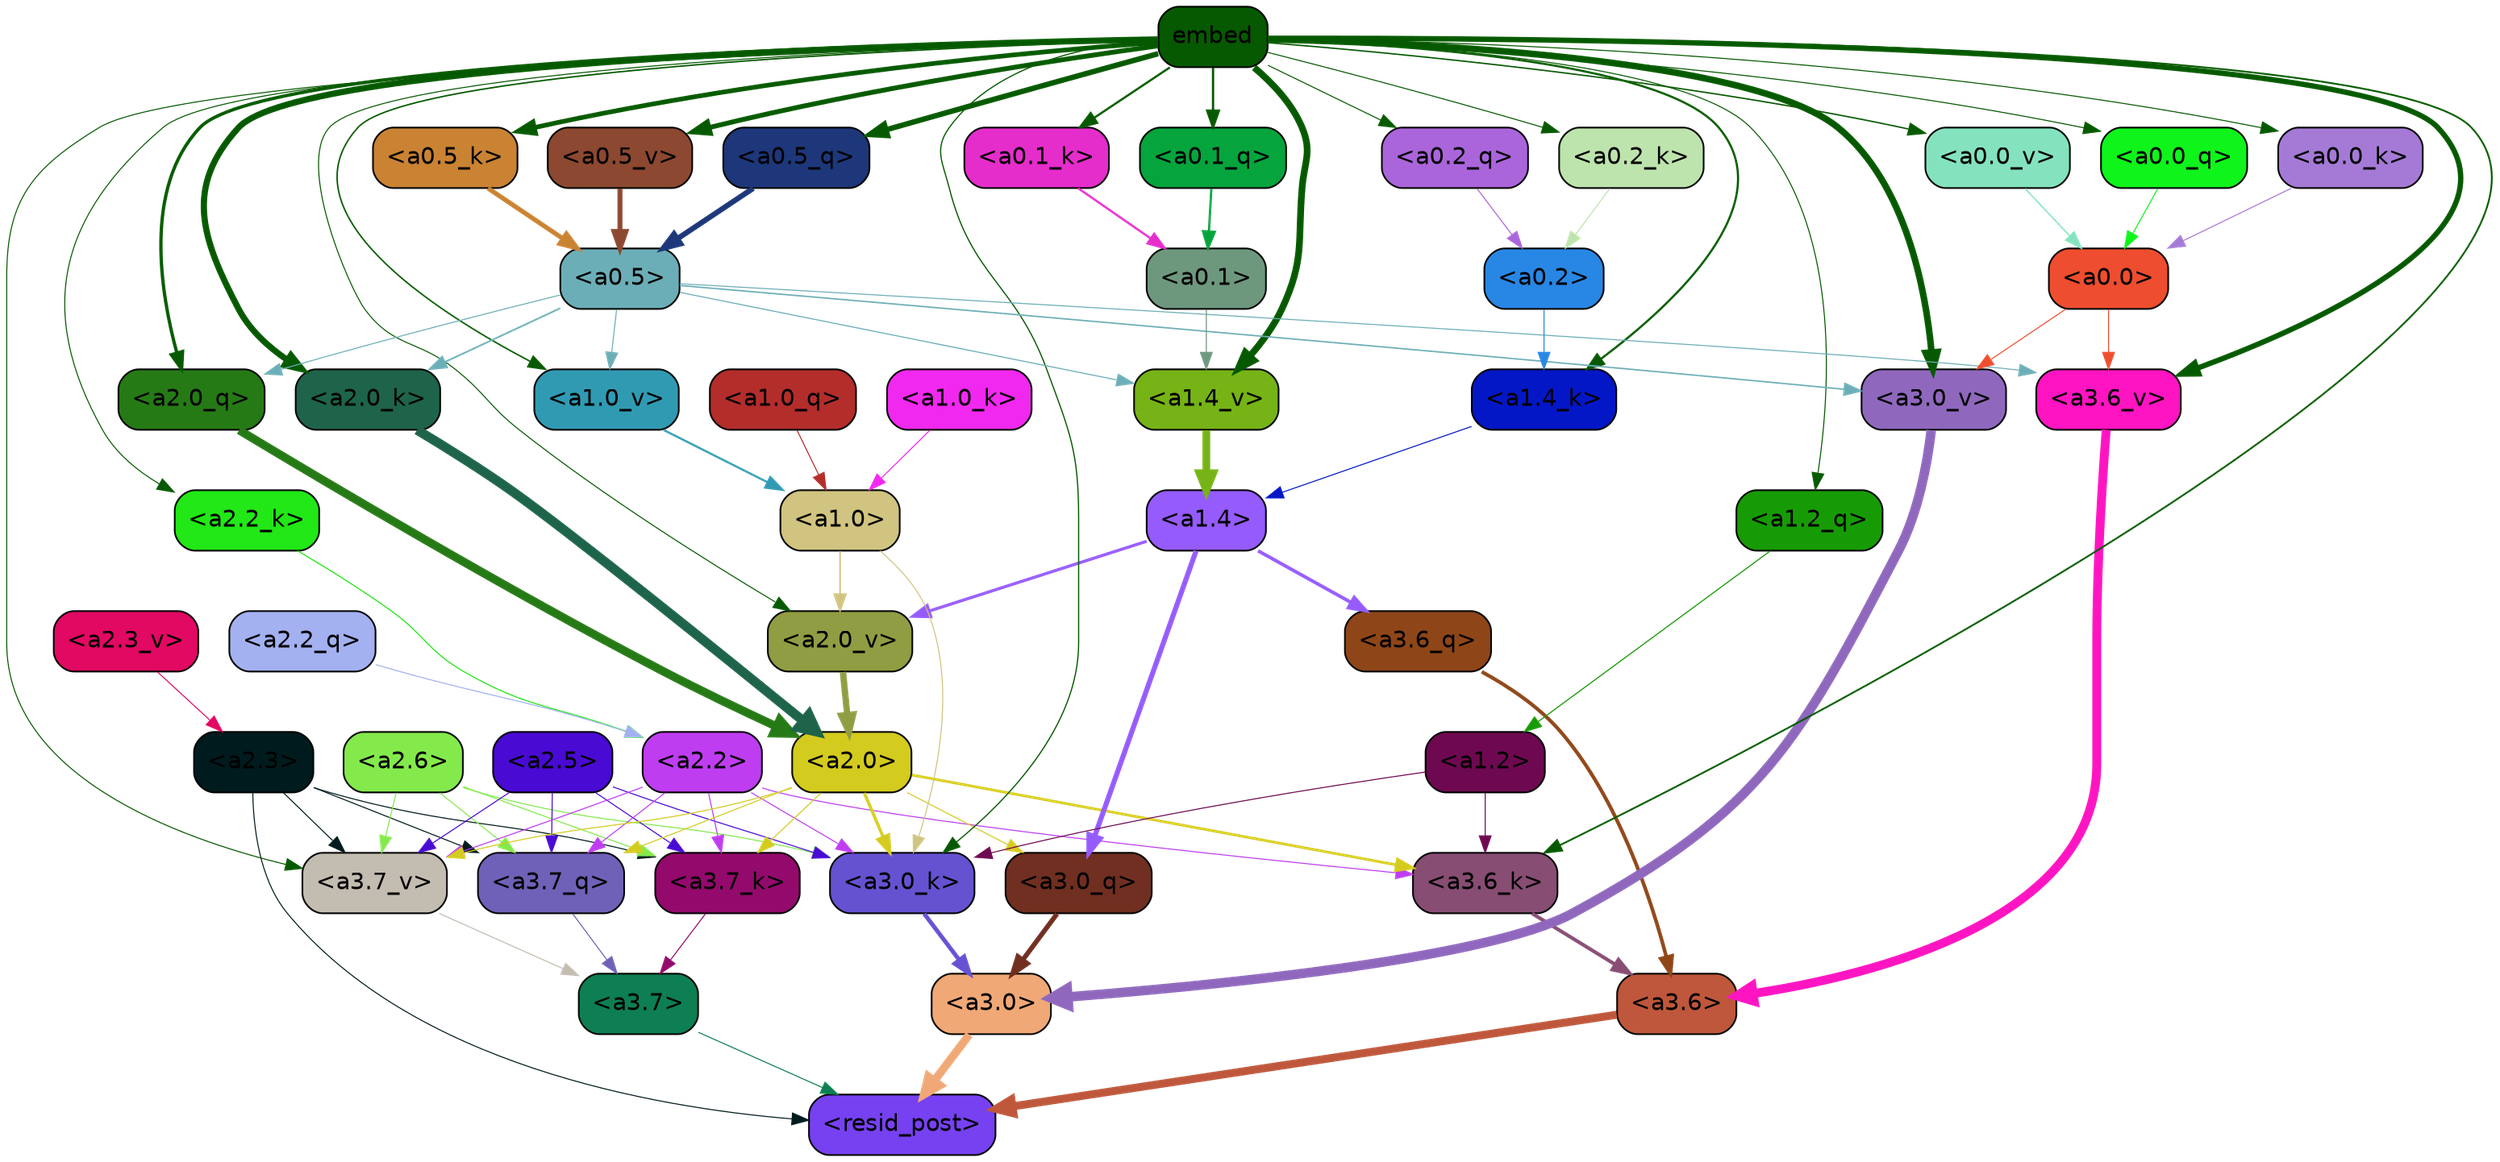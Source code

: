 strict digraph "" {
	graph [bgcolor=transparent,
		layout=dot,
		overlap=false,
		splines=true
	];
	"<a3.7>"	[color=black,
		fillcolor="#0d7f52",
		fontname=Helvetica,
		shape=box,
		style="filled, rounded"];
	"<resid_post>"	[color=black,
		fillcolor="#7641f1",
		fontname=Helvetica,
		shape=box,
		style="filled, rounded"];
	"<a3.7>" -> "<resid_post>"	[color="#0d7f52",
		penwidth=0.6];
	"<a3.6>"	[color=black,
		fillcolor="#be573b",
		fontname=Helvetica,
		shape=box,
		style="filled, rounded"];
	"<a3.6>" -> "<resid_post>"	[color="#be573b",
		penwidth=4.751592040061951];
	"<a3.0>"	[color=black,
		fillcolor="#f0a877",
		fontname=Helvetica,
		shape=box,
		style="filled, rounded"];
	"<a3.0>" -> "<resid_post>"	[color="#f0a877",
		penwidth=4.904066681861877];
	"<a2.3>"	[color=black,
		fillcolor="#001b1d",
		fontname=Helvetica,
		shape=box,
		style="filled, rounded"];
	"<a2.3>" -> "<resid_post>"	[color="#001b1d",
		penwidth=0.6];
	"<a3.7_q>"	[color=black,
		fillcolor="#6f61b7",
		fontname=Helvetica,
		shape=box,
		style="filled, rounded"];
	"<a2.3>" -> "<a3.7_q>"	[color="#001b1d",
		penwidth=0.6];
	"<a3.7_k>"	[color=black,
		fillcolor="#930a6c",
		fontname=Helvetica,
		shape=box,
		style="filled, rounded"];
	"<a2.3>" -> "<a3.7_k>"	[color="#001b1d",
		penwidth=0.6];
	"<a3.7_v>"	[color=black,
		fillcolor="#c3bcb0",
		fontname=Helvetica,
		shape=box,
		style="filled, rounded"];
	"<a2.3>" -> "<a3.7_v>"	[color="#001b1d",
		penwidth=0.6];
	"<a3.7_q>" -> "<a3.7>"	[color="#6f61b7",
		penwidth=0.6];
	"<a3.6_q>"	[color=black,
		fillcolor="#8e4618",
		fontname=Helvetica,
		shape=box,
		style="filled, rounded"];
	"<a3.6_q>" -> "<a3.6>"	[color="#8e4618",
		penwidth=2.160832464694977];
	"<a3.0_q>"	[color=black,
		fillcolor="#702f20",
		fontname=Helvetica,
		shape=box,
		style="filled, rounded"];
	"<a3.0_q>" -> "<a3.0>"	[color="#702f20",
		penwidth=2.870753765106201];
	"<a3.7_k>" -> "<a3.7>"	[color="#930a6c",
		penwidth=0.6];
	"<a3.6_k>"	[color=black,
		fillcolor="#874d73",
		fontname=Helvetica,
		shape=box,
		style="filled, rounded"];
	"<a3.6_k>" -> "<a3.6>"	[color="#874d73",
		penwidth=2.13908451795578];
	"<a3.0_k>"	[color=black,
		fillcolor="#6552d1",
		fontname=Helvetica,
		shape=box,
		style="filled, rounded"];
	"<a3.0_k>" -> "<a3.0>"	[color="#6552d1",
		penwidth=2.520303964614868];
	"<a3.7_v>" -> "<a3.7>"	[color="#c3bcb0",
		penwidth=0.6];
	"<a3.6_v>"	[color=black,
		fillcolor="#fe14c1",
		fontname=Helvetica,
		shape=box,
		style="filled, rounded"];
	"<a3.6_v>" -> "<a3.6>"	[color="#fe14c1",
		penwidth=5.297133803367615];
	"<a3.0_v>"	[color=black,
		fillcolor="#8f68bd",
		fontname=Helvetica,
		shape=box,
		style="filled, rounded"];
	"<a3.0_v>" -> "<a3.0>"	[color="#8f68bd",
		penwidth=5.680712580680847];
	"<a2.6>"	[color=black,
		fillcolor="#84ea4c",
		fontname=Helvetica,
		shape=box,
		style="filled, rounded"];
	"<a2.6>" -> "<a3.7_q>"	[color="#84ea4c",
		penwidth=0.6];
	"<a2.6>" -> "<a3.7_k>"	[color="#84ea4c",
		penwidth=0.6];
	"<a2.6>" -> "<a3.0_k>"	[color="#84ea4c",
		penwidth=0.6];
	"<a2.6>" -> "<a3.7_v>"	[color="#84ea4c",
		penwidth=0.6];
	"<a2.5>"	[color=black,
		fillcolor="#490ad4",
		fontname=Helvetica,
		shape=box,
		style="filled, rounded"];
	"<a2.5>" -> "<a3.7_q>"	[color="#490ad4",
		penwidth=0.6];
	"<a2.5>" -> "<a3.7_k>"	[color="#490ad4",
		penwidth=0.6];
	"<a2.5>" -> "<a3.0_k>"	[color="#490ad4",
		penwidth=0.6];
	"<a2.5>" -> "<a3.7_v>"	[color="#490ad4",
		penwidth=0.6];
	"<a2.2>"	[color=black,
		fillcolor="#bf3df1",
		fontname=Helvetica,
		shape=box,
		style="filled, rounded"];
	"<a2.2>" -> "<a3.7_q>"	[color="#bf3df1",
		penwidth=0.6];
	"<a2.2>" -> "<a3.7_k>"	[color="#bf3df1",
		penwidth=0.6];
	"<a2.2>" -> "<a3.6_k>"	[color="#bf3df1",
		penwidth=0.6];
	"<a2.2>" -> "<a3.0_k>"	[color="#bf3df1",
		penwidth=0.6];
	"<a2.2>" -> "<a3.7_v>"	[color="#bf3df1",
		penwidth=0.6];
	"<a2.0>"	[color=black,
		fillcolor="#d4cb1f",
		fontname=Helvetica,
		shape=box,
		style="filled, rounded"];
	"<a2.0>" -> "<a3.7_q>"	[color="#d4cb1f",
		penwidth=0.6];
	"<a2.0>" -> "<a3.0_q>"	[color="#d4cb1f",
		penwidth=0.6];
	"<a2.0>" -> "<a3.7_k>"	[color="#d4cb1f",
		penwidth=0.6];
	"<a2.0>" -> "<a3.6_k>"	[color="#d4cb1f",
		penwidth=1.5897698998451233];
	"<a2.0>" -> "<a3.0_k>"	[color="#d4cb1f",
		penwidth=1.8405593037605286];
	"<a2.0>" -> "<a3.7_v>"	[color="#d4cb1f",
		penwidth=0.6];
	"<a1.4>"	[color=black,
		fillcolor="#955bfc",
		fontname=Helvetica,
		shape=box,
		style="filled, rounded"];
	"<a1.4>" -> "<a3.6_q>"	[color="#955bfc",
		penwidth=2.0260728895664215];
	"<a1.4>" -> "<a3.0_q>"	[color="#955bfc",
		penwidth=3.0185627341270447];
	"<a2.0_v>"	[color=black,
		fillcolor="#909d43",
		fontname=Helvetica,
		shape=box,
		style="filled, rounded"];
	"<a1.4>" -> "<a2.0_v>"	[color="#955bfc",
		penwidth=1.7970525026321411];
	"<a1.2>"	[color=black,
		fillcolor="#6e0951",
		fontname=Helvetica,
		shape=box,
		style="filled, rounded"];
	"<a1.2>" -> "<a3.6_k>"	[color="#6e0951",
		penwidth=0.6];
	"<a1.2>" -> "<a3.0_k>"	[color="#6e0951",
		penwidth=0.6];
	embed	[color=black,
		fillcolor="#065900",
		fontname=Helvetica,
		shape=box,
		style="filled, rounded"];
	embed -> "<a3.6_k>"	[color="#065900",
		penwidth=1.046662151813507];
	embed -> "<a3.0_k>"	[color="#065900",
		penwidth=0.6995279788970947];
	embed -> "<a3.7_v>"	[color="#065900",
		penwidth=0.6];
	embed -> "<a3.6_v>"	[color="#065900",
		penwidth=3.1840110421180725];
	embed -> "<a3.0_v>"	[color="#065900",
		penwidth=3.9005755856633186];
	"<a2.0_q>"	[color=black,
		fillcolor="#267a16",
		fontname=Helvetica,
		shape=box,
		style="filled, rounded"];
	embed -> "<a2.0_q>"	[color="#065900",
		penwidth=1.9669389724731445];
	"<a2.2_k>"	[color=black,
		fillcolor="#21e816",
		fontname=Helvetica,
		shape=box,
		style="filled, rounded"];
	embed -> "<a2.2_k>"	[color="#065900",
		penwidth=0.6];
	"<a2.0_k>"	[color=black,
		fillcolor="#1e644a",
		fontname=Helvetica,
		shape=box,
		style="filled, rounded"];
	embed -> "<a2.0_k>"	[color="#065900",
		penwidth=3.6898754835128784];
	embed -> "<a2.0_v>"	[color="#065900",
		penwidth=0.6];
	"<a1.2_q>"	[color=black,
		fillcolor="#179b05",
		fontname=Helvetica,
		shape=box,
		style="filled, rounded"];
	embed -> "<a1.2_q>"	[color="#065900",
		penwidth=0.6];
	"<a1.4_k>"	[color=black,
		fillcolor="#0417c7",
		fontname=Helvetica,
		shape=box,
		style="filled, rounded"];
	embed -> "<a1.4_k>"	[color="#065900",
		penwidth=1.2758672684431076];
	"<a1.4_v>"	[color=black,
		fillcolor="#76b316",
		fontname=Helvetica,
		shape=box,
		style="filled, rounded"];
	embed -> "<a1.4_v>"	[color="#065900",
		penwidth=3.992354243993759];
	"<a1.0_v>"	[color=black,
		fillcolor="#319ab3",
		fontname=Helvetica,
		shape=box,
		style="filled, rounded"];
	embed -> "<a1.0_v>"	[color="#065900",
		penwidth=0.8768336176872253];
	"<a0.5_q>"	[color=black,
		fillcolor="#1d377a",
		fontname=Helvetica,
		shape=box,
		style="filled, rounded"];
	embed -> "<a0.5_q>"	[color="#065900",
		penwidth=3.219070255756378];
	"<a0.2_q>"	[color=black,
		fillcolor="#ab65db",
		fontname=Helvetica,
		shape=box,
		style="filled, rounded"];
	embed -> "<a0.2_q>"	[color="#065900",
		penwidth=0.6];
	"<a0.1_q>"	[color=black,
		fillcolor="#06a43d",
		fontname=Helvetica,
		shape=box,
		style="filled, rounded"];
	embed -> "<a0.1_q>"	[color="#065900",
		penwidth=1.351924180984497];
	"<a0.0_q>"	[color=black,
		fillcolor="#0ff41b",
		fontname=Helvetica,
		shape=box,
		style="filled, rounded"];
	embed -> "<a0.0_q>"	[color="#065900",
		penwidth=0.6];
	"<a0.5_k>"	[color=black,
		fillcolor="#ca8333",
		fontname=Helvetica,
		shape=box,
		style="filled, rounded"];
	embed -> "<a0.5_k>"	[color="#065900",
		penwidth=2.7730610966682434];
	"<a0.2_k>"	[color=black,
		fillcolor="#bee4ad",
		fontname=Helvetica,
		shape=box,
		style="filled, rounded"];
	embed -> "<a0.2_k>"	[color="#065900",
		penwidth=0.6];
	"<a0.1_k>"	[color=black,
		fillcolor="#e52dcb",
		fontname=Helvetica,
		shape=box,
		style="filled, rounded"];
	embed -> "<a0.1_k>"	[color="#065900",
		penwidth=1.2810890674591064];
	"<a0.0_k>"	[color=black,
		fillcolor="#a57ad6",
		fontname=Helvetica,
		shape=box,
		style="filled, rounded"];
	embed -> "<a0.0_k>"	[color="#065900",
		penwidth=0.6];
	"<a0.5_v>"	[color=black,
		fillcolor="#8c4830",
		fontname=Helvetica,
		shape=box,
		style="filled, rounded"];
	embed -> "<a0.5_v>"	[color="#065900",
		penwidth=2.881743907928467];
	"<a0.0_v>"	[color=black,
		fillcolor="#84e3be",
		fontname=Helvetica,
		shape=box,
		style="filled, rounded"];
	embed -> "<a0.0_v>"	[color="#065900",
		penwidth=0.819606889039278];
	"<a1.0>"	[color=black,
		fillcolor="#d0c480",
		fontname=Helvetica,
		shape=box,
		style="filled, rounded"];
	"<a1.0>" -> "<a3.0_k>"	[color="#d0c480",
		penwidth=0.6];
	"<a1.0>" -> "<a2.0_v>"	[color="#d0c480",
		penwidth=0.8836666345596313];
	"<a0.5>"	[color=black,
		fillcolor="#6caeb7",
		fontname=Helvetica,
		shape=box,
		style="filled, rounded"];
	"<a0.5>" -> "<a3.6_v>"	[color="#6caeb7",
		penwidth=0.6];
	"<a0.5>" -> "<a3.0_v>"	[color="#6caeb7",
		penwidth=0.8493617177009583];
	"<a0.5>" -> "<a2.0_q>"	[color="#6caeb7",
		penwidth=0.6];
	"<a0.5>" -> "<a2.0_k>"	[color="#6caeb7",
		penwidth=0.9942188858985901];
	"<a0.5>" -> "<a1.4_v>"	[color="#6caeb7",
		penwidth=0.6379710733890533];
	"<a0.5>" -> "<a1.0_v>"	[color="#6caeb7",
		penwidth=0.6];
	"<a0.0>"	[color=black,
		fillcolor="#ee4d2f",
		fontname=Helvetica,
		shape=box,
		style="filled, rounded"];
	"<a0.0>" -> "<a3.6_v>"	[color="#ee4d2f",
		penwidth=0.6];
	"<a0.0>" -> "<a3.0_v>"	[color="#ee4d2f",
		penwidth=0.6];
	"<a2.2_q>"	[color=black,
		fillcolor="#a3b1f1",
		fontname=Helvetica,
		shape=box,
		style="filled, rounded"];
	"<a2.2_q>" -> "<a2.2>"	[color="#a3b1f1",
		penwidth=0.6];
	"<a2.0_q>" -> "<a2.0>"	[color="#267a16",
		penwidth=5.0040658712387085];
	"<a2.2_k>" -> "<a2.2>"	[color="#21e816",
		penwidth=0.6304321400821209];
	"<a2.0_k>" -> "<a2.0>"	[color="#1e644a",
		penwidth=5.6445024609565735];
	"<a2.3_v>"	[color=black,
		fillcolor="#e10962",
		fontname=Helvetica,
		shape=box,
		style="filled, rounded"];
	"<a2.3_v>" -> "<a2.3>"	[color="#e10962",
		penwidth=0.6];
	"<a2.0_v>" -> "<a2.0>"	[color="#909d43",
		penwidth=3.781584322452545];
	"<a1.2_q>" -> "<a1.2>"	[color="#179b05",
		penwidth=0.6481351256370544];
	"<a1.0_q>"	[color=black,
		fillcolor="#b32d2b",
		fontname=Helvetica,
		shape=box,
		style="filled, rounded"];
	"<a1.0_q>" -> "<a1.0>"	[color="#b32d2b",
		penwidth=0.6];
	"<a1.4_k>" -> "<a1.4>"	[color="#0417c7",
		penwidth=0.6];
	"<a1.0_k>"	[color=black,
		fillcolor="#f128ef",
		fontname=Helvetica,
		shape=box,
		style="filled, rounded"];
	"<a1.0_k>" -> "<a1.0>"	[color="#f128ef",
		penwidth=0.6];
	"<a1.4_v>" -> "<a1.4>"	[color="#76b316",
		penwidth=4.602061748504639];
	"<a1.0_v>" -> "<a1.0>"	[color="#319ab3",
		penwidth=1.227757602930069];
	"<a0.2>"	[color=black,
		fillcolor="#2887e5",
		fontname=Helvetica,
		shape=box,
		style="filled, rounded"];
	"<a0.2>" -> "<a1.4_k>"	[color="#2887e5",
		penwidth=0.6];
	"<a0.1>"	[color=black,
		fillcolor="#6e987e",
		fontname=Helvetica,
		shape=box,
		style="filled, rounded"];
	"<a0.1>" -> "<a1.4_v>"	[color="#6e987e",
		penwidth=0.6];
	"<a0.5_q>" -> "<a0.5>"	[color="#1d377a",
		penwidth=3.219071626663208];
	"<a0.2_q>" -> "<a0.2>"	[color="#ab65db",
		penwidth=0.6];
	"<a0.1_q>" -> "<a0.1>"	[color="#06a43d",
		penwidth=1.3519257307052612];
	"<a0.0_q>" -> "<a0.0>"	[color="#0ff41b",
		penwidth=0.6];
	"<a0.5_k>" -> "<a0.5>"	[color="#ca8333",
		penwidth=2.7730584144592285];
	"<a0.2_k>" -> "<a0.2>"	[color="#bee4ad",
		penwidth=0.6];
	"<a0.1_k>" -> "<a0.1>"	[color="#e52dcb",
		penwidth=1.281095266342163];
	"<a0.0_k>" -> "<a0.0>"	[color="#a57ad6",
		penwidth=0.6];
	"<a0.5_v>" -> "<a0.5>"	[color="#8c4830",
		penwidth=2.9687485098838806];
	"<a0.0_v>" -> "<a0.0>"	[color="#84e3be",
		penwidth=0.8196042068302631];
}

